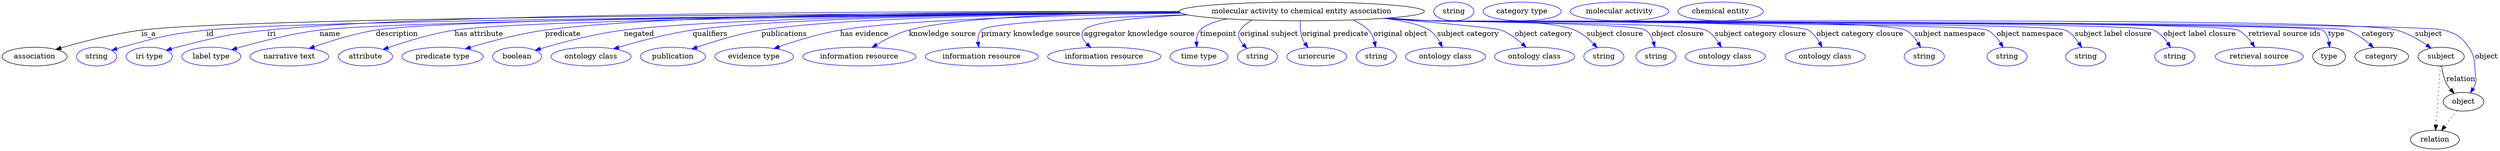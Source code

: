 digraph {
	graph [bb="0,0,4788.4,283"];
	node [label="\N"];
	"molecular activity to chemical entity association"	[height=0.5,
		label="molecular activity to chemical entity association",
		pos="2492.4,265",
		width=6.5355];
	association	[height=0.5,
		pos="62.394,178",
		width=1.7332];
	"molecular activity to chemical entity association" -> association	[label=is_a,
		lp="281.39,221.5",
		pos="e,103.12,191.79 2258.1,263.28 1726.5,261.21 460.31,253.73 267.39,229 213.85,222.14 154.03,206.61 112.9,194.67"];
	id	[color=blue,
		height=0.5,
		label=string,
		pos="181.39,178",
		width=1.0652];
	"molecular activity to chemical entity association" -> id	[color=blue,
		label=id,
		lp="398.39,221.5",
		pos="e,210.38,190 2258.9,262.54 1750.1,259 572.49,248.78 391.39,229 318.35,221.02 300.2,215.65 229.39,196 226.29,195.14 223.09,194.17 \
219.89,193.16",
		style=solid];
	iri	[color=blue,
		height=0.5,
		label="iri type",
		pos="282.39,178",
		width=1.2277];
	"molecular activity to chemical entity association" -> iri	[color=blue,
		label=iri,
		lp="515.39,221.5",
		pos="e,315.29,190.23 2259.9,262.15 1773.1,257.95 677.2,246.65 507.39,229 429.97,220.95 410.81,215.26 335.39,196 332.02,195.14 328.54,\
194.18 325.05,193.17",
		style=solid];
	name	[color=blue,
		height=0.5,
		label="label type",
		pos="401.39,178",
		width=1.5707];
	"molecular activity to chemical entity association" -> name	[color=blue,
		label=name,
		lp="627.39,221.5",
		pos="e,440.01,191.15 2259.2,262.45 1790.8,258.93 766.83,249.04 607.39,229 552.58,222.11 491.21,206.11 449.83,194.05",
		style=solid];
	description	[color=blue,
		height=0.5,
		label="narrative text",
		pos="551.39,178",
		width=2.0943];
	"molecular activity to chemical entity association" -> description	[color=blue,
		label=description,
		lp="755.89,221.5",
		pos="e,588.8,193.65 2258.4,262.99 1810.5,260.52 863.43,252.56 715.39,229 675.03,222.58 630.79,208.66 598.44,197.14",
		style=solid];
	"has attribute"	[color=blue,
		height=0.5,
		label=attribute,
		pos="696.39,178",
		width=1.4443];
	"molecular activity to chemical entity association" -> "has attribute"	[color=blue,
		label="has attribute",
		lp="913.39,221.5",
		pos="e,729.98,191.75 2259.4,262.39 1842.5,259.01 999.89,249.69 866.39,229 822.26,222.16 773.51,207 739.58,195.15",
		style=solid];
	predicate	[color=blue,
		height=0.5,
		label="predicate type",
		pos="844.39,178",
		width=2.1665];
	"molecular activity to chemical entity association" -> predicate	[color=blue,
		label=predicate,
		lp="1074.4,221.5",
		pos="e,887.81,193.09 2257,264.77 1907.5,264.81 1268,260.37 1040.4,229 991.17,222.22 936.47,207.65 897.4,195.99",
		style=solid];
	negated	[color=blue,
		height=0.5,
		label=boolean,
		pos="987.39,178",
		width=1.2999];
	"molecular activity to chemical entity association" -> negated	[color=blue,
		label=negated,
		lp="1220.4,221.5",
		pos="e,1022.3,190.23 2258.2,263.06 1940.8,260.87 1390.8,253.53 1191.4,229 1135.6,222.13 1072.9,205.38 1032,193.16",
		style=solid];
	qualifiers	[color=blue,
		height=0.5,
		label="ontology class",
		pos="1128.4,178",
		width=2.1304];
	"molecular activity to chemical entity association" -> qualifiers	[color=blue,
		label=qualifiers,
		lp="1356.9,221.5",
		pos="e,1171.6,193.02 2258.3,263.1 1970,260.93 1497.3,253.59 1323.4,229 1274.6,222.11 1220.5,207.65 1181.6,196.05",
		style=solid];
	publications	[color=blue,
		height=0.5,
		label=publication,
		pos="1285.4,178",
		width=1.7332];
	"molecular activity to chemical entity association" -> publications	[color=blue,
		label=publications,
		lp="1499.4,221.5",
		pos="e,1321.9,192.66 2258.5,262.94 2001.1,260.57 1604.1,252.98 1455.4,229 1412.5,222.09 1365.3,207.61 1331.5,196.01",
		style=solid];
	"has evidence"	[color=blue,
		height=0.5,
		label="evidence type",
		pos="1441.4,178",
		width=2.0943];
	"molecular activity to chemical entity association" -> "has evidence"	[color=blue,
		label="has evidence",
		lp="1652.9,221.5",
		pos="e,1479.4,193.55 2261.5,261.53 2041.8,257.97 1727.5,249.4 1606.4,229 1566,222.2 1521.6,208.38 1489.1,196.99",
		style=solid];
	"knowledge source"	[color=blue,
		height=0.5,
		label="information resource",
		pos="1643.4,178",
		width=3.015];
	"molecular activity to chemical entity association" -> "knowledge source"	[color=blue,
		label="knowledge source",
		lp="1802.9,221.5",
		pos="e,1667.9,195.78 2257.2,264.2 2073,262.28 1832.7,254.63 1738.4,229 1716.6,223.09 1694.2,211.61 1676.7,201.13",
		style=solid];
	"primary knowledge source"	[color=blue,
		height=0.5,
		label="information resource",
		pos="1878.4,178",
		width=3.015];
	"molecular activity to chemical entity association" -> "primary knowledge source"	[color=blue,
		label="primary knowledge source",
		lp="1972.4,221.5",
		pos="e,1872.6,196 2272.6,258.53 2101.7,253.17 1891.2,243.64 1877.4,229 1871.6,222.9 1870.4,214.27 1871,205.9",
		style=solid];
	"aggregator knowledge source"	[color=blue,
		height=0.5,
		label="information resource",
		pos="2113.4,178",
		width=3.015];
	"molecular activity to chemical entity association" -> "aggregator knowledge source"	[color=blue,
		label="aggregator knowledge source",
		lp="2180.9,221.5",
		pos="e,2087.6,195.53 2273.7,258.34 2180.2,253.61 2089,244.93 2074.4,229 2066.7,220.62 2071.6,210.86 2080.1,202.2",
		style=solid];
	timepoint	[color=blue,
		height=0.5,
		label="time type",
		pos="2295.4,178",
		width=1.5346];
	"molecular activity to chemical entity association" -> timepoint	[color=blue,
		label=timepoint,
		lp="2332.4,221.5",
		pos="e,2291.1,196.26 2349.5,250.63 2325.6,245.57 2305.8,238.6 2297.4,229 2292,222.83 2290.3,214.43 2290.3,206.27",
		style=solid];
	"original subject"	[color=blue,
		height=0.5,
		label=string,
		pos="2407.4,178",
		width=1.0652];
	"molecular activity to chemical entity association" -> "original subject"	[color=blue,
		label="original subject",
		lp="2430.4,221.5",
		pos="e,2387.4,193.75 2397.4,248.51 2388.5,243.59 2380.5,237.22 2374.4,229 2367.7,220.01 2372.5,209.73 2380.3,200.83",
		style=solid];
	"original predicate"	[color=blue,
		height=0.5,
		label=uriorcurie,
		pos="2521.4,178",
		width=1.5887];
	"molecular activity to chemical entity association" -> "original predicate"	[color=blue,
		label="original predicate",
		lp="2556.9,221.5",
		pos="e,2504.6,195.4 2490.1,246.84 2489.4,236.95 2489.6,224.45 2493.4,214 2494.7,210.42 2496.5,206.94 2498.6,203.64",
		style=solid];
	"original object"	[color=blue,
		height=0.5,
		label=string,
		pos="2635.4,178",
		width=1.0652];
	"molecular activity to chemical entity association" -> "original object"	[color=blue,
		label="original object",
		lp="2681.9,221.5",
		pos="e,2634.3,196.46 2590.7,248.54 2601.6,243.65 2611.9,237.29 2620.4,229 2626.5,223.04 2630.2,214.69 2632.3,206.52",
		style=solid];
	"subject category"	[color=blue,
		height=0.5,
		label="ontology class",
		pos="2768.4,178",
		width=2.1304];
	"molecular activity to chemical entity association" -> "subject category"	[color=blue,
		label="subject category",
		lp="2811.9,221.5",
		pos="e,2762.2,196.16 2651.6,251.7 2688.6,246.5 2721.8,239.2 2737.4,229 2746.2,223.28 2752.9,214.13 2757.8,205.22",
		style=solid];
	"object category"	[color=blue,
		height=0.5,
		label="ontology class",
		pos="2939.4,178",
		width=2.1304];
	"molecular activity to chemical entity association" -> "object category"	[color=blue,
		label="object category",
		lp="2956.9,221.5",
		pos="e,2923.4,195.77 2664.7,252.72 2756.8,245.89 2855.2,236.99 2875.4,229 2890.3,223.11 2904.5,212.62 2915.8,202.76",
		style=solid];
	"subject closure"	[color=blue,
		height=0.5,
		label=string,
		pos="3072.4,178",
		width=1.0652];
	"molecular activity to chemical entity association" -> "subject closure"	[color=blue,
		label="subject closure",
		lp="3093.9,221.5",
		pos="e,3059.6,195.17 2659.4,252.3 2685.5,250.5 2712.2,248.69 2737.4,247 2799.4,242.85 2959.1,253 3016.4,229 3030.2,223.22 3042.9,212.58 \
3052.7,202.59",
		style=solid];
	"object closure"	[color=blue,
		height=0.5,
		label=string,
		pos="3172.4,178",
		width=1.0652];
	"molecular activity to chemical entity association" -> "object closure"	[color=blue,
		label="object closure",
		lp="3214.4,221.5",
		pos="e,3170.3,196.32 2656.1,252.05 2683.2,250.24 2711.1,248.48 2737.4,247 2760.4,245.7 3133.6,242.35 3152.4,229 3160,223.64 3164.7,214.92 \
3167.6,206.26",
		style=solid];
	"subject category closure"	[color=blue,
		height=0.5,
		label="ontology class",
		pos="3305.4,178",
		width=2.1304];
	"molecular activity to chemical entity association" -> "subject category closure"	[color=blue,
		label="subject category closure",
		lp="3372.9,221.5",
		pos="e,3297.7,196.16 2654.4,251.94 2682.1,250.12 2710.6,248.38 2737.4,247 2766.9,245.48 3242.3,242.73 3268.4,229 3278.5,223.67 3286.6,\
214.17 3292.6,204.87",
		style=solid];
	"object category closure"	[color=blue,
		height=0.5,
		label="ontology class",
		pos="3497.4,178",
		width=2.1304];
	"molecular activity to chemical entity association" -> "object category closure"	[color=blue,
		label="object category closure",
		lp="3563.9,221.5",
		pos="e,3491.1,196.15 2653.1,251.82 2681.2,249.99 2710.1,248.28 2737.4,247 2777.8,245.1 3429.1,248.58 3464.4,229 3473.9,223.71 3481.2,\
214.34 3486.5,205.14",
		style=solid];
	"subject namespace"	[color=blue,
		height=0.5,
		label=string,
		pos="3687.4,178",
		width=1.0652];
	"molecular activity to chemical entity association" -> "subject namespace"	[color=blue,
		label="subject namespace",
		lp="3736.4,221.5",
		pos="e,3680.3,195.72 2652.1,251.77 2680.5,249.92 2709.8,248.23 2737.4,247 2788.1,244.74 3606.4,252.6 3651.4,229 3661.6,223.65 3669.6,\
213.97 3675.4,204.53",
		style=solid];
	"object namespace"	[color=blue,
		height=0.5,
		label=string,
		pos="3846.4,178",
		width=1.0652];
	"molecular activity to chemical entity association" -> "object namespace"	[color=blue,
		label="object namespace",
		lp="3890.4,221.5",
		pos="e,3838.7,195.75 2651.8,251.72 2680.3,249.88 2709.7,248.19 2737.4,247 2767.1,245.72 3781.9,242.45 3808.4,229 3818.9,223.7 3827.2,\
214.02 3833.4,204.58",
		style=solid];
	"subject label closure"	[color=blue,
		height=0.5,
		label=string,
		pos="3997.4,178",
		width=1.0652];
	"molecular activity to chemical entity association" -> "subject label closure"	[color=blue,
		label="subject label closure",
		lp="4050.4,221.5",
		pos="e,3989.4,195.77 2651.5,251.7 2680.1,249.85 2709.6,248.17 2737.4,247 2771.3,245.58 3928,244.11 3958.4,229 3969.1,223.67 3977.8,213.85 \
3984.2,204.31",
		style=solid];
	"object label closure"	[color=blue,
		height=0.5,
		label=string,
		pos="4168.4,178",
		width=1.0652];
	"molecular activity to chemical entity association" -> "object label closure"	[color=blue,
		label="object label closure",
		lp="4215.9,221.5",
		pos="e,4160.1,195.79 2651.1,251.68 2679.8,249.82 2709.5,248.15 2737.4,247 2776,245.41 4093.7,245.96 4128.4,229 4139.3,223.69 4148.1,213.88 \
4154.7,204.34",
		style=solid];
	"retrieval source ids"	[color=blue,
		height=0.5,
		label="retrieval source",
		pos="4330.4,178",
		width=2.347];
	"molecular activity to chemical entity association" -> "retrieval source ids"	[color=blue,
		label="retrieval source ids",
		lp="4378.9,221.5",
		pos="e,4321.5,196.3 2650.8,251.67 2679.6,249.81 2709.4,248.13 2737.4,247 2780.5,245.26 4250.5,247.67 4289.4,229 4300.2,223.79 4309.2,\
214.18 4315.9,204.76",
		style=solid];
	type	[height=0.5,
		pos="4464.4,178",
		width=0.86659];
	"molecular activity to chemical entity association" -> type	[color=blue,
		label=type,
		lp="4478.4,221.5",
		pos="e,4465.2,196.18 2650.5,251.66 2679.4,249.8 2709.3,248.12 2737.4,247 2761.2,246.05 4433.8,243.85 4452.4,229 4459.2,223.54 4462.6,\
214.92 4464.1,206.37",
		style=solid];
	category	[height=0.5,
		pos="4565.4,178",
		width=1.4263];
	"molecular activity to chemical entity association" -> category	[color=blue,
		label=category,
		lp="4558.9,221.5",
		pos="e,4549.8,195.25 2650.5,251.66 2679.4,249.79 2709.3,248.12 2737.4,247 2786.3,245.06 4452,244.65 4498.4,229 4514.6,223.53 4530.1,212.5 \
4542.1,202.2",
		style=solid];
	subject	[height=0.5,
		pos="4679.4,178",
		width=1.2277];
	"molecular activity to chemical entity association" -> subject	[color=blue,
		label=subject,
		lp="4655.4,221.5",
		pos="e,4660.1,194.33 2650.5,251.64 2679.4,249.78 2709.3,248.11 2737.4,247 2840.5,242.93 4495,256.59 4594.4,229 4615.1,223.24 4636,211.08 \
4651.9,200.2",
		style=solid];
	object	[height=0.5,
		pos="4722.4,91",
		width=1.0832];
	"molecular activity to chemical entity association" -> object	[color=blue,
		label=object,
		lp="4766.4,178",
		pos="e,4735.8,108.09 2650.5,251.63 2679.4,249.77 2709.3,248.1 2737.4,247 2791.5,244.88 4633.9,245.54 4685.4,229 4709.7,221.2 4718,217.1 \
4732.4,196 4746.3,175.59 4742.5,166.51 4745.4,142 4746.2,135.38 4747.3,133.39 4745.4,127 4744.4,123.55 4742.9,120.13 4741.1,116.85",
		style=solid];
	association_type	[color=blue,
		height=0.5,
		label=string,
		pos="2784.4,265",
		width=1.0652];
	association_category	[color=blue,
		height=0.5,
		label="category type",
		pos="2915.4,265",
		width=2.0762];
	subject -> object	[label=relation,
		lp="4717.4,134.5",
		pos="e,4704.5,107.23 4680.5,159.55 4681.7,149.57 4684.2,137.07 4689.4,127 4691.6,122.68 4694.5,118.52 4697.7,114.66"];
	relation	[height=0.5,
		pos="4667.4,18",
		width=1.2999];
	subject -> relation	[pos="e,4668.7,36.188 4678.1,159.79 4676,132.48 4672,78.994 4669.5,46.38",
		style=dotted];
	"molecular activity to chemical entity association_subject"	[color=blue,
		height=0.5,
		label="molecular activity",
		pos="3102.4,265",
		width=2.6178];
	object -> relation	[pos="e,4680.2,35.54 4709.9,73.889 4703,64.939 4694.2,53.617 4686.4,43.584",
		style=dotted];
	"molecular activity to chemical entity association_object"	[color=blue,
		height=0.5,
		label="chemical entity",
		pos="3296.4,265",
		width=2.2748];
}
